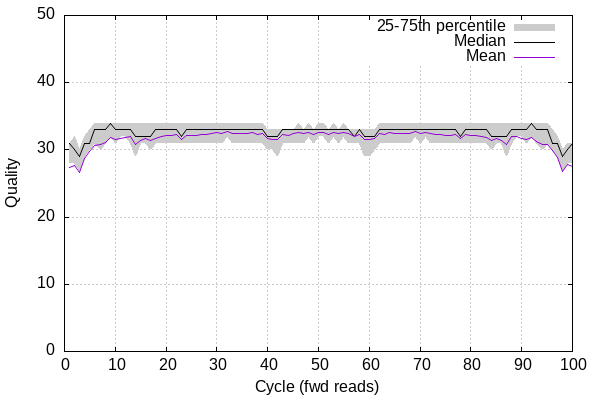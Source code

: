 
            set terminal png size 600,400 truecolor
            set output "frag.genome.k.70/quals2.png"
            set grid xtics ytics y2tics back lc rgb "#cccccc"
            set multiplot
            
            set yrange [0:50]
            set ylabel "Quality"
            set xlabel "Cycle (fwd reads)"
            plot '-' using 1:2:3 with filledcurve lt 1 lc rgb "#cccccc" t '25-75th percentile' , '-' using 1:2 with lines lc rgb "#000000" t 'Median', '-' using 1:2 with lines lt 1 t 'Mean'
        1	28	31
2	28	32
3	27	30
4	29	32
5	30	33
6	31	34
7	30	34
8	31	34
9	32	34
10	31	34
11	32	34
12	32	34
13	31	34
14	29	34
15	31	34
16	31	34
17	30	34
18	31	34
19	31	34
20	31	34
21	31	34
22	31	34
23	31	34
24	31	34
25	31	34
26	31	34
27	31	34
28	31	34
29	31	34
30	31	34
31	31	34
32	32	34
33	31	34
34	31	34
35	31	34
36	31	34
37	31	34
38	31	34
39	31	34
40	30	33
41	30	33
42	29	33
43	31	33
44	31	33
45	31	33
46	31	34
47	31	33
48	32	34
49	31	33
50	32	34
51	32	34
52	31	33
53	32	34
54	31	33
55	32	34
56	31	33
57	31	33
58	31	33
59	29	33
60	29	33
61	30	33
62	31	34
63	31	34
64	31	34
65	31	34
66	31	34
67	31	34
68	31	34
69	32	34
70	31	34
71	32	34
72	31	34
73	31	34
74	31	34
75	31	34
76	31	34
77	31	34
78	31	34
79	31	34
80	31	34
81	31	34
82	31	34
83	31	34
84	30	34
85	31	34
86	31	34
87	29	34
88	31	34
89	32	34
90	32	34
91	31	34
92	32	34
93	31	34
94	30	34
95	31	34
96	30	33
97	29	32
98	27	30
99	28	31
100	28	31
end
1	31
2	30
3	29
4	31
5	31
6	33
7	33
8	33
9	34
10	33
11	33
12	33
13	33
14	32
15	32
16	32
17	32
18	33
19	33
20	33
21	33
22	33
23	32
24	33
25	33
26	33
27	33
28	33
29	33
30	33
31	33
32	33
33	33
34	33
35	33
36	33
37	33
38	33
39	33
40	32
41	32
42	32
43	33
44	33
45	33
46	33
47	33
48	33
49	33
50	33
51	33
52	33
53	33
54	33
55	33
56	33
57	32
58	33
59	32
60	32
61	32
62	33
63	33
64	33
65	33
66	33
67	33
68	33
69	33
70	33
71	33
72	33
73	33
74	33
75	33
76	33
77	33
78	32
79	33
80	33
81	33
82	33
83	33
84	32
85	32
86	32
87	32
88	33
89	33
90	33
91	33
92	34
93	33
94	33
95	33
96	31
97	31
98	29
99	30
100	31
end
1	27.40
2	27.68
3	26.64
4	28.73
5	29.76
6	30.72
7	30.74
8	31.16
9	31.78
10	31.48
11	31.70
12	31.90
13	31.92
14	30.75
15	31.43
16	31.70
17	31.34
18	31.76
19	31.99
20	32.08
21	32.16
22	32.30
23	31.62
24	32.19
25	32.13
26	32.17
27	32.30
28	32.33
29	32.43
30	32.53
31	32.44
32	32.68
33	32.49
34	32.46
35	32.46
36	32.44
37	32.52
38	32.26
39	32.41
40	31.74
41	31.53
42	31.55
43	32.32
44	32.11
45	32.41
46	32.55
47	32.46
48	32.64
49	32.31
50	32.54
51	32.55
52	32.30
53	32.61
54	32.42
55	32.55
56	32.39
57	32.06
58	32.30
59	31.53
60	31.55
61	31.74
62	32.39
63	32.30
64	32.53
65	32.44
66	32.50
67	32.44
68	32.48
69	32.68
70	32.43
71	32.53
72	32.45
73	32.33
74	32.33
75	32.15
76	32.20
77	32.24
78	31.74
79	32.32
80	32.16
81	32.09
82	32.00
83	31.83
84	31.35
85	31.71
86	31.43
87	30.76
88	31.94
89	31.96
90	31.76
91	31.54
92	31.87
93	31.26
94	30.85
95	30.77
96	29.84
97	28.84
98	26.75
99	27.80
100	27.50
end
